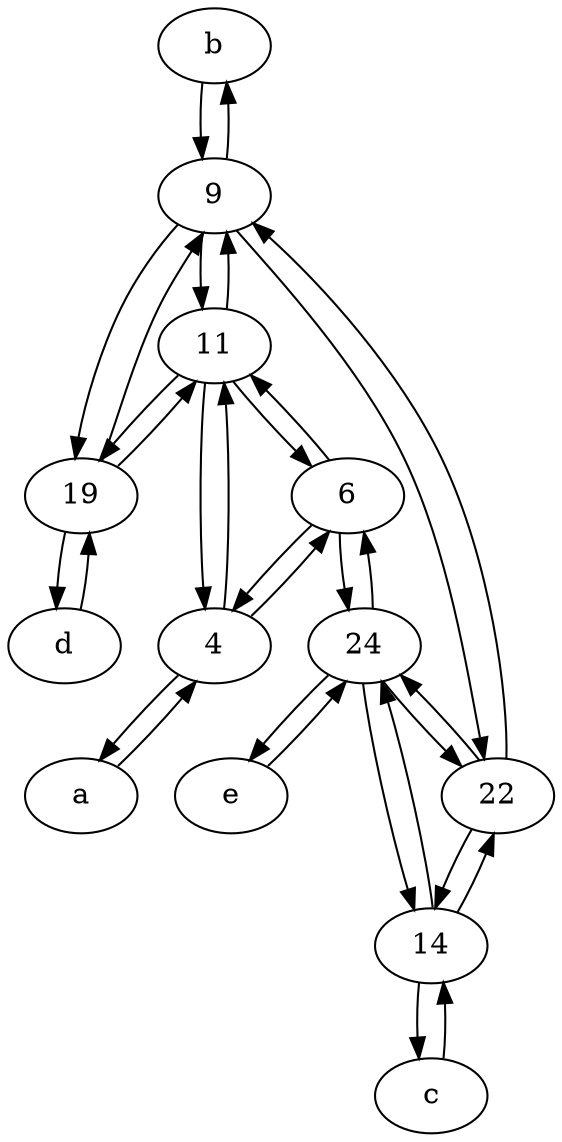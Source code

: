 digraph  {
	b [pos="50,20!"];
	c [pos="20,10!"];
	e [pos="30,50!"];
	a [pos="40,10!"];
	9;
	19;
	4;
	22;
	6;
	d [pos="20,30!"];
	24;
	11;
	14;
	9 -> 11;
	9 -> 19;
	14 -> 22;
	9 -> b;
	24 -> 14;
	24 -> 22;
	24 -> 6;
	22 -> 9;
	11 -> 6;
	14 -> c;
	4 -> 11;
	4 -> 6;
	e -> 24;
	22 -> 14;
	24 -> e;
	6 -> 24;
	a -> 4;
	22 -> 24;
	11 -> 4;
	9 -> 22;
	4 -> a;
	11 -> 9;
	19 -> d;
	19 -> 9;
	6 -> 11;
	11 -> 19;
	19 -> 11;
	d -> 19;
	b -> 9;
	c -> 14;
	14 -> 24;
	6 -> 4;

	}